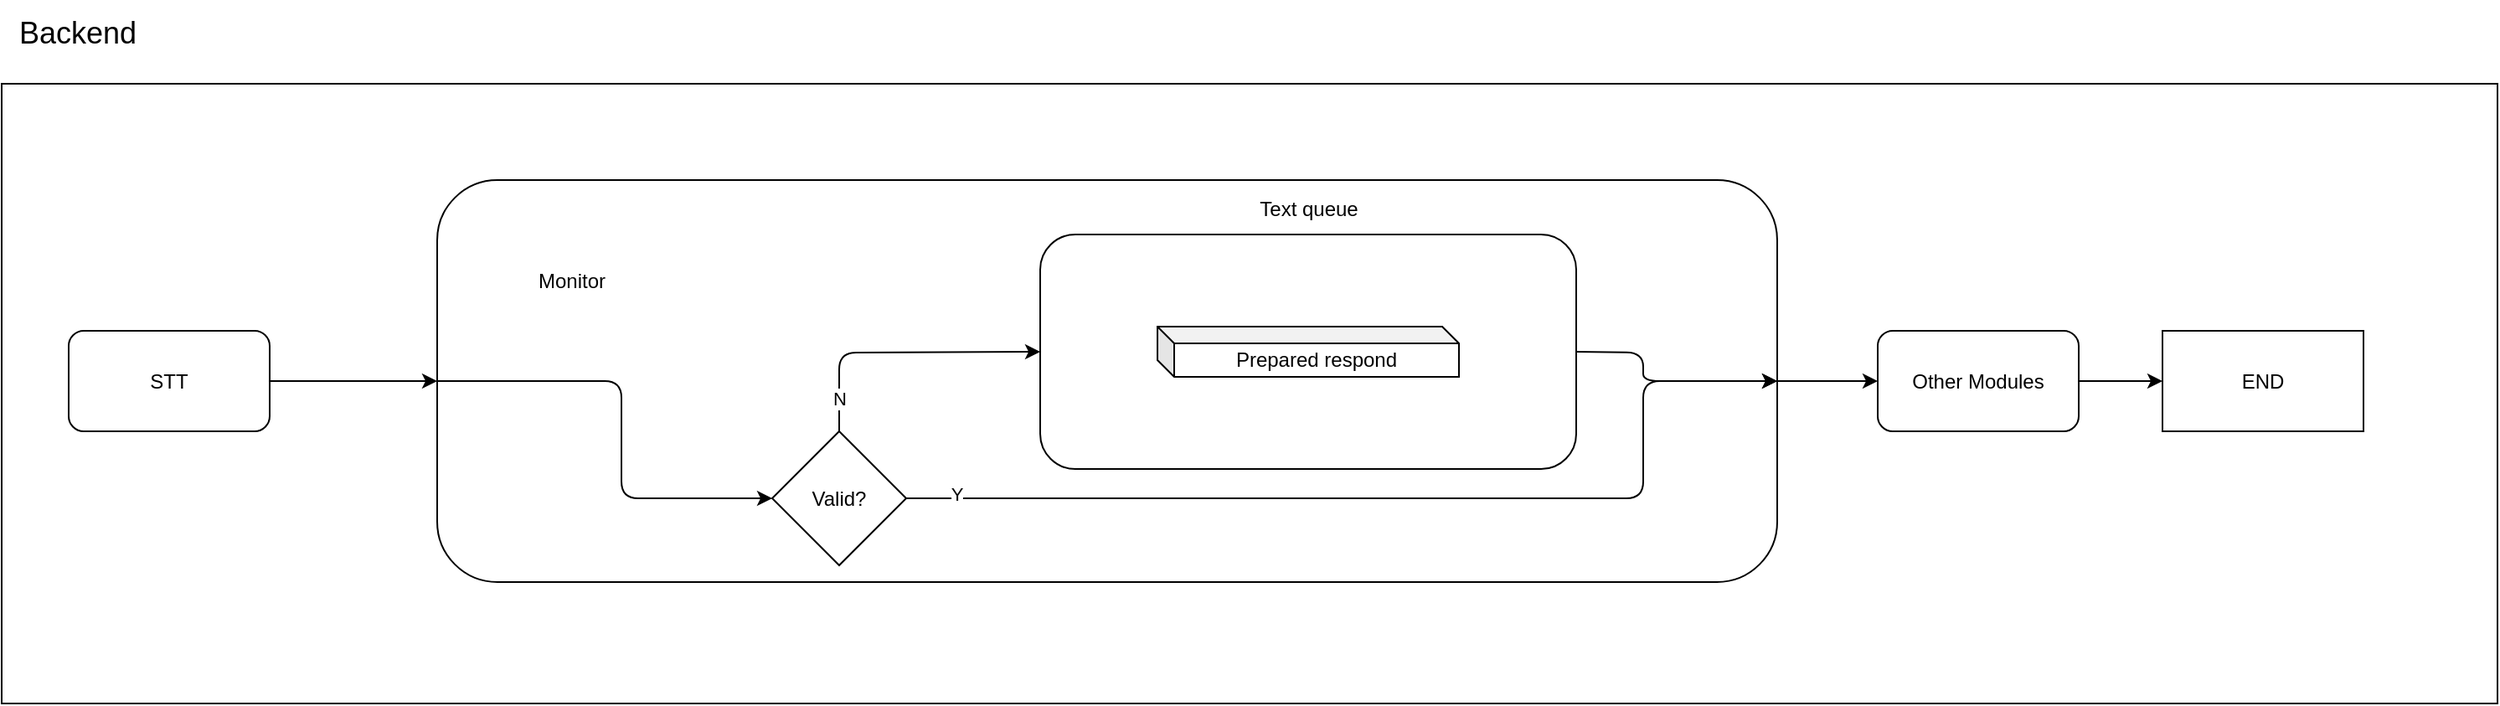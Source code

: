 <mxfile>
    <diagram id="9dFdUodxgyqU_HRMd4IC" name="Page-1">
        <mxGraphModel dx="-425" dy="488" grid="1" gridSize="10" guides="1" tooltips="1" connect="1" arrows="1" fold="1" page="1" pageScale="1" pageWidth="850" pageHeight="1100" math="0" shadow="0">
            <root>
                <mxCell id="0"/>
                <mxCell id="1" parent="0"/>
                <mxCell id="13" value="" style="rounded=0;whiteSpace=wrap;html=1;" parent="1" vertex="1">
                    <mxGeometry x="870" y="70" width="1490" height="370" as="geometry"/>
                </mxCell>
                <mxCell id="67" style="edgeStyle=none;html=1;entryX=0;entryY=0.5;entryDx=0;entryDy=0;" edge="1" parent="1" source="2" target="3">
                    <mxGeometry relative="1" as="geometry"/>
                </mxCell>
                <mxCell id="2" value="STT" style="rounded=1;whiteSpace=wrap;html=1;" parent="1" vertex="1">
                    <mxGeometry x="910" y="217.5" width="120" height="60" as="geometry"/>
                </mxCell>
                <mxCell id="8" style="edgeStyle=none;html=1;entryX=0;entryY=0.5;entryDx=0;entryDy=0;" parent="1" source="5" target="7" edge="1">
                    <mxGeometry relative="1" as="geometry"/>
                </mxCell>
                <mxCell id="14" value="Backend" style="text;html=1;align=center;verticalAlign=middle;resizable=0;points=[];autosize=1;strokeColor=none;fillColor=none;fontSize=18;" parent="1" vertex="1">
                    <mxGeometry x="870" y="20" width="90" height="40" as="geometry"/>
                </mxCell>
                <mxCell id="66" value="" style="group" vertex="1" connectable="0" parent="1">
                    <mxGeometry x="1130" y="120" width="1210" height="308.75" as="geometry"/>
                </mxCell>
                <mxCell id="3" value="" style="whiteSpace=wrap;html=1;rounded=1;" parent="66" vertex="1">
                    <mxGeometry y="7.5" width="800" height="240" as="geometry"/>
                </mxCell>
                <mxCell id="11" value="Monitor" style="text;html=1;align=center;verticalAlign=middle;resizable=0;points=[];autosize=1;strokeColor=none;fillColor=none;" parent="66" vertex="1">
                    <mxGeometry x="50" y="52.5" width="60" height="30" as="geometry"/>
                </mxCell>
                <mxCell id="49" value="" style="group" parent="66" vertex="1" connectable="0">
                    <mxGeometry x="360" width="320" height="180" as="geometry"/>
                </mxCell>
                <mxCell id="45" value="" style="rounded=1;whiteSpace=wrap;html=1;" parent="49" vertex="1">
                    <mxGeometry y="40" width="320" height="140" as="geometry"/>
                </mxCell>
                <mxCell id="47" value="Prepared respond" style="shape=cube;whiteSpace=wrap;html=1;boundedLbl=1;backgroundOutline=1;darkOpacity=0.05;darkOpacity2=0.1;size=10;" parent="49" vertex="1">
                    <mxGeometry x="70" y="95" width="180" height="30" as="geometry"/>
                </mxCell>
                <mxCell id="48" value="Text queue" style="text;html=1;align=center;verticalAlign=middle;resizable=0;points=[];autosize=1;strokeColor=none;fillColor=none;" parent="49" vertex="1">
                    <mxGeometry x="120" y="10" width="80" height="30" as="geometry"/>
                </mxCell>
                <mxCell id="54" value="" style="edgeStyle=none;html=1;exitX=0;exitY=0.5;exitDx=0;exitDy=0;" edge="1" parent="66" source="3" target="53">
                    <mxGeometry relative="1" as="geometry">
                        <mxPoint x="110" y="197.5" as="sourcePoint"/>
                        <Array as="points">
                            <mxPoint x="110" y="127.5"/>
                            <mxPoint x="110" y="197.5"/>
                        </Array>
                    </mxGeometry>
                </mxCell>
                <mxCell id="60" style="edgeStyle=none;html=1;entryX=0;entryY=0.5;entryDx=0;entryDy=0;" edge="1" parent="66" source="53" target="45">
                    <mxGeometry relative="1" as="geometry">
                        <Array as="points">
                            <mxPoint x="240" y="110.5"/>
                        </Array>
                    </mxGeometry>
                </mxCell>
                <mxCell id="64" value="N" style="edgeLabel;html=1;align=center;verticalAlign=middle;resizable=0;points=[];" vertex="1" connectable="0" parent="60">
                    <mxGeometry x="-0.593" y="1" relative="1" as="geometry">
                        <mxPoint x="1" y="14" as="offset"/>
                    </mxGeometry>
                </mxCell>
                <mxCell id="62" style="edgeStyle=none;html=1;entryX=1;entryY=0.5;entryDx=0;entryDy=0;" edge="1" parent="66" source="53" target="3">
                    <mxGeometry relative="1" as="geometry">
                        <Array as="points">
                            <mxPoint x="720" y="197.5"/>
                            <mxPoint x="720" y="127.5"/>
                        </Array>
                    </mxGeometry>
                </mxCell>
                <mxCell id="63" value="Y" style="edgeLabel;html=1;align=center;verticalAlign=middle;resizable=0;points=[];" vertex="1" connectable="0" parent="62">
                    <mxGeometry x="-0.9" y="3" relative="1" as="geometry">
                        <mxPoint as="offset"/>
                    </mxGeometry>
                </mxCell>
                <mxCell id="53" value="Valid?" style="rhombus;whiteSpace=wrap;html=1;rounded=0;" vertex="1" parent="66">
                    <mxGeometry x="200" y="157.5" width="80" height="80" as="geometry"/>
                </mxCell>
                <mxCell id="65" style="edgeStyle=none;html=1;exitX=1;exitY=0.5;exitDx=0;exitDy=0;entryX=1;entryY=0.5;entryDx=0;entryDy=0;" edge="1" parent="66" source="45" target="3">
                    <mxGeometry relative="1" as="geometry">
                        <Array as="points">
                            <mxPoint x="720" y="110.5"/>
                            <mxPoint x="720" y="127.5"/>
                        </Array>
                    </mxGeometry>
                </mxCell>
                <mxCell id="68" style="edgeStyle=none;html=1;entryX=0;entryY=0.5;entryDx=0;entryDy=0;" edge="1" parent="1" source="3" target="5">
                    <mxGeometry relative="1" as="geometry"/>
                </mxCell>
                <mxCell id="7" value="END" style="rounded=0;whiteSpace=wrap;html=1;" parent="1" vertex="1">
                    <mxGeometry x="2160" y="217.5" width="120" height="60" as="geometry"/>
                </mxCell>
                <mxCell id="5" value="Other Modules" style="whiteSpace=wrap;html=1;rounded=1;" parent="1" vertex="1">
                    <mxGeometry x="1990" y="217.5" width="120" height="60" as="geometry"/>
                </mxCell>
            </root>
        </mxGraphModel>
    </diagram>
</mxfile>